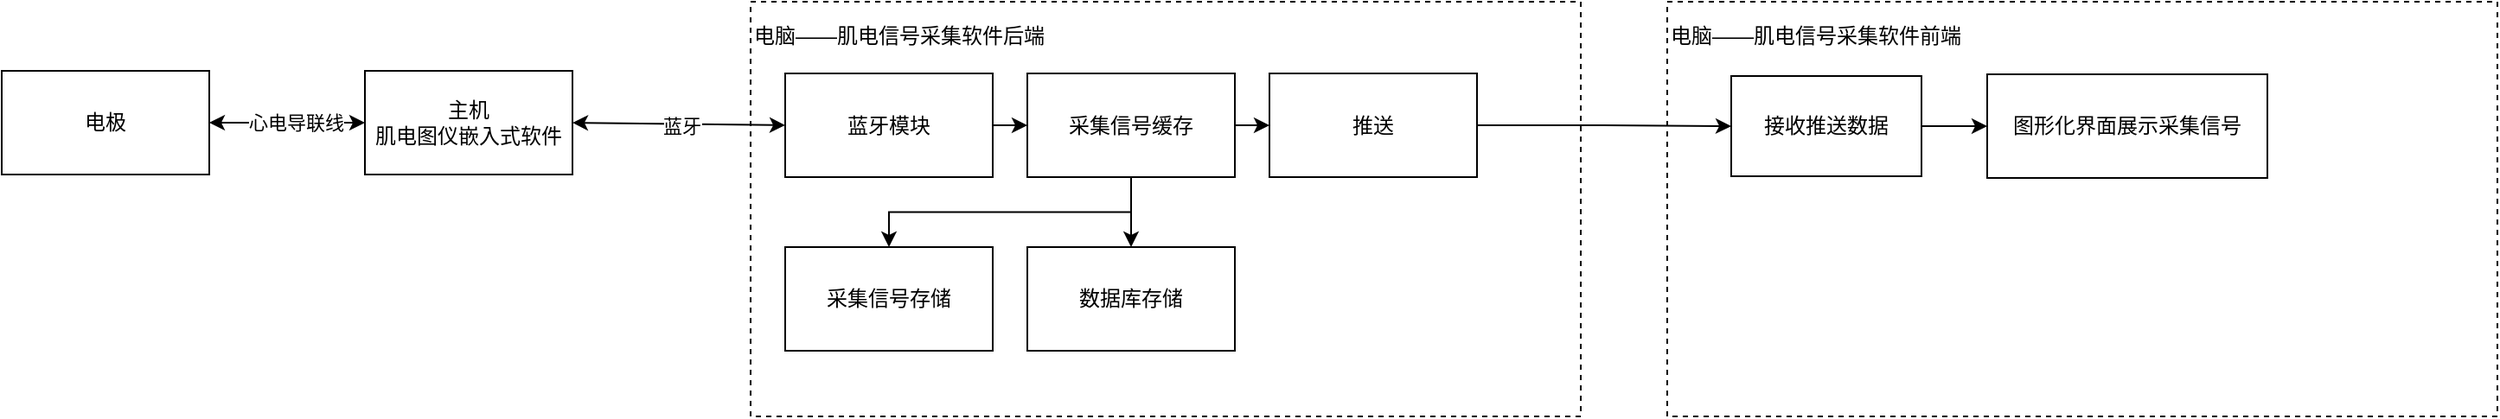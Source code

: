 <mxfile version="22.0.6" type="github">
  <diagram name="第 1 页" id="yHkT4WGrK9r3z9cLYN4Q">
    <mxGraphModel dx="2564" dy="825" grid="1" gridSize="10" guides="1" tooltips="1" connect="1" arrows="1" fold="1" page="1" pageScale="1" pageWidth="827" pageHeight="1169" math="0" shadow="0">
      <root>
        <mxCell id="0" />
        <mxCell id="1" parent="0" />
        <mxCell id="6DGAA9d4LwL_hDjaEFDB-1" value="&lt;div&gt;电极&lt;/div&gt;" style="rounded=0;whiteSpace=wrap;html=1;" parent="1" vertex="1">
          <mxGeometry x="-230" y="220" width="120" height="60" as="geometry" />
        </mxCell>
        <mxCell id="6DGAA9d4LwL_hDjaEFDB-2" value="&lt;div&gt;主机&lt;/div&gt;&lt;div&gt;肌电图仪嵌入式软件&lt;br&gt;&lt;/div&gt;" style="whiteSpace=wrap;html=1;rounded=0;" parent="1" vertex="1">
          <mxGeometry x="-20" y="220" width="120" height="60" as="geometry" />
        </mxCell>
        <mxCell id="6DGAA9d4LwL_hDjaEFDB-3" value="" style="endArrow=classic;startArrow=classic;html=1;rounded=0;entryX=0;entryY=0.5;entryDx=0;entryDy=0;exitX=1;exitY=0.5;exitDx=0;exitDy=0;" parent="1" source="6DGAA9d4LwL_hDjaEFDB-1" target="6DGAA9d4LwL_hDjaEFDB-2" edge="1">
          <mxGeometry width="50" height="50" relative="1" as="geometry">
            <mxPoint x="-30" y="495" as="sourcePoint" />
            <mxPoint x="20" y="445" as="targetPoint" />
          </mxGeometry>
        </mxCell>
        <mxCell id="6DGAA9d4LwL_hDjaEFDB-4" value="心电导联线" style="edgeLabel;html=1;align=center;verticalAlign=middle;resizable=0;points=[];" parent="6DGAA9d4LwL_hDjaEFDB-3" vertex="1" connectable="0">
          <mxGeometry x="0.16" y="1" relative="1" as="geometry">
            <mxPoint x="-2" y="1" as="offset" />
          </mxGeometry>
        </mxCell>
        <mxCell id="6DGAA9d4LwL_hDjaEFDB-5" value="&lt;div align=&quot;left&quot;&gt;电脑——肌电信号采集软件后端&lt;/div&gt;&lt;div align=&quot;left&quot;&gt;&lt;br&gt;&lt;/div&gt;&lt;div align=&quot;left&quot;&gt;&lt;br&gt;&lt;/div&gt;&lt;div align=&quot;left&quot;&gt;&lt;br&gt;&lt;/div&gt;&lt;div align=&quot;left&quot;&gt;&lt;br&gt;&lt;/div&gt;&lt;div align=&quot;left&quot;&gt;&lt;br&gt;&lt;/div&gt;&lt;div align=&quot;left&quot;&gt;&lt;br&gt;&lt;/div&gt;&lt;div align=&quot;left&quot;&gt;&lt;br&gt;&lt;/div&gt;&lt;div align=&quot;left&quot;&gt;&lt;br&gt;&lt;/div&gt;&lt;div align=&quot;left&quot;&gt;&lt;br&gt;&lt;/div&gt;&lt;div align=&quot;left&quot;&gt;&lt;br&gt;&lt;/div&gt;&lt;div align=&quot;left&quot;&gt;&lt;br&gt;&lt;/div&gt;&lt;div align=&quot;left&quot;&gt;&lt;br&gt;&lt;/div&gt;&lt;div align=&quot;left&quot;&gt;&lt;br&gt;&lt;/div&gt;&lt;div align=&quot;left&quot;&gt;&lt;br&gt;&lt;/div&gt;" style="whiteSpace=wrap;html=1;rounded=0;dashed=1;align=left;" parent="1" vertex="1">
          <mxGeometry x="203" y="180" width="480" height="240" as="geometry" />
        </mxCell>
        <mxCell id="6DGAA9d4LwL_hDjaEFDB-13" style="edgeStyle=orthogonalEdgeStyle;rounded=0;orthogonalLoop=1;jettySize=auto;html=1;exitX=1;exitY=0.5;exitDx=0;exitDy=0;entryX=0;entryY=0.5;entryDx=0;entryDy=0;" parent="1" source="6DGAA9d4LwL_hDjaEFDB-6" target="6DGAA9d4LwL_hDjaEFDB-7" edge="1">
          <mxGeometry relative="1" as="geometry" />
        </mxCell>
        <mxCell id="6DGAA9d4LwL_hDjaEFDB-6" value="蓝牙模块" style="rounded=0;whiteSpace=wrap;html=1;" parent="1" vertex="1">
          <mxGeometry x="223" y="221.5" width="120" height="60" as="geometry" />
        </mxCell>
        <mxCell id="6DGAA9d4LwL_hDjaEFDB-14" style="edgeStyle=orthogonalEdgeStyle;rounded=0;orthogonalLoop=1;jettySize=auto;html=1;exitX=1;exitY=0.5;exitDx=0;exitDy=0;entryX=0;entryY=0.5;entryDx=0;entryDy=0;" parent="1" source="6DGAA9d4LwL_hDjaEFDB-7" target="6DGAA9d4LwL_hDjaEFDB-10" edge="1">
          <mxGeometry relative="1" as="geometry" />
        </mxCell>
        <mxCell id="6DGAA9d4LwL_hDjaEFDB-15" style="edgeStyle=orthogonalEdgeStyle;rounded=0;orthogonalLoop=1;jettySize=auto;html=1;exitX=0.5;exitY=1;exitDx=0;exitDy=0;entryX=0.5;entryY=0;entryDx=0;entryDy=0;" parent="1" source="6DGAA9d4LwL_hDjaEFDB-7" target="6DGAA9d4LwL_hDjaEFDB-8" edge="1">
          <mxGeometry relative="1" as="geometry" />
        </mxCell>
        <mxCell id="6DGAA9d4LwL_hDjaEFDB-16" style="edgeStyle=orthogonalEdgeStyle;rounded=0;orthogonalLoop=1;jettySize=auto;html=1;exitX=0.5;exitY=1;exitDx=0;exitDy=0;entryX=0.5;entryY=0;entryDx=0;entryDy=0;" parent="1" source="6DGAA9d4LwL_hDjaEFDB-7" target="6DGAA9d4LwL_hDjaEFDB-9" edge="1">
          <mxGeometry relative="1" as="geometry" />
        </mxCell>
        <mxCell id="6DGAA9d4LwL_hDjaEFDB-7" value="采集信号缓存" style="rounded=0;whiteSpace=wrap;html=1;" parent="1" vertex="1">
          <mxGeometry x="363" y="221.5" width="120" height="60" as="geometry" />
        </mxCell>
        <mxCell id="6DGAA9d4LwL_hDjaEFDB-8" value="采集信号存储" style="rounded=0;whiteSpace=wrap;html=1;" parent="1" vertex="1">
          <mxGeometry x="223" y="322" width="120" height="60" as="geometry" />
        </mxCell>
        <mxCell id="6DGAA9d4LwL_hDjaEFDB-9" value="数据库存储" style="rounded=0;whiteSpace=wrap;html=1;" parent="1" vertex="1">
          <mxGeometry x="363" y="322" width="120" height="60" as="geometry" />
        </mxCell>
        <mxCell id="zDEN-PfOFrG2o0rvSzSN-16" style="edgeStyle=orthogonalEdgeStyle;rounded=0;orthogonalLoop=1;jettySize=auto;html=1;" edge="1" parent="1" source="6DGAA9d4LwL_hDjaEFDB-10" target="zDEN-PfOFrG2o0rvSzSN-1">
          <mxGeometry relative="1" as="geometry" />
        </mxCell>
        <mxCell id="6DGAA9d4LwL_hDjaEFDB-10" value="推送" style="rounded=0;whiteSpace=wrap;html=1;" parent="1" vertex="1">
          <mxGeometry x="503" y="221.5" width="120" height="60" as="geometry" />
        </mxCell>
        <mxCell id="6DGAA9d4LwL_hDjaEFDB-11" value="" style="endArrow=classic;startArrow=classic;html=1;rounded=0;entryX=0;entryY=0.5;entryDx=0;entryDy=0;exitX=1;exitY=0.5;exitDx=0;exitDy=0;" parent="1" source="6DGAA9d4LwL_hDjaEFDB-2" target="6DGAA9d4LwL_hDjaEFDB-6" edge="1">
          <mxGeometry width="50" height="50" relative="1" as="geometry">
            <mxPoint x="43" y="470" as="sourcePoint" />
            <mxPoint x="93" y="420" as="targetPoint" />
          </mxGeometry>
        </mxCell>
        <mxCell id="6DGAA9d4LwL_hDjaEFDB-12" value="蓝牙" style="edgeLabel;html=1;align=center;verticalAlign=middle;resizable=0;points=[];" parent="6DGAA9d4LwL_hDjaEFDB-11" vertex="1" connectable="0">
          <mxGeometry x="0.038" y="-1" relative="1" as="geometry">
            <mxPoint x="-1" as="offset" />
          </mxGeometry>
        </mxCell>
        <mxCell id="6DGAA9d4LwL_hDjaEFDB-17" value="&lt;div align=&quot;left&quot;&gt;电脑——肌电信号采集软件前端&lt;/div&gt;&lt;div align=&quot;left&quot;&gt;&lt;br&gt;&lt;/div&gt;&lt;div align=&quot;left&quot;&gt;&lt;br&gt;&lt;/div&gt;&lt;div align=&quot;left&quot;&gt;&lt;br&gt;&lt;/div&gt;&lt;div align=&quot;left&quot;&gt;&lt;br&gt;&lt;/div&gt;&lt;div align=&quot;left&quot;&gt;&lt;br&gt;&lt;/div&gt;&lt;div align=&quot;left&quot;&gt;&lt;br&gt;&lt;/div&gt;&lt;div align=&quot;left&quot;&gt;&lt;br&gt;&lt;/div&gt;&lt;div align=&quot;left&quot;&gt;&lt;br&gt;&lt;/div&gt;&lt;div align=&quot;left&quot;&gt;&lt;br&gt;&lt;/div&gt;&lt;div align=&quot;left&quot;&gt;&lt;br&gt;&lt;/div&gt;&lt;div align=&quot;left&quot;&gt;&lt;br&gt;&lt;/div&gt;&lt;div align=&quot;left&quot;&gt;&lt;br&gt;&lt;/div&gt;&lt;div align=&quot;left&quot;&gt;&lt;br&gt;&lt;/div&gt;&lt;div align=&quot;left&quot;&gt;&lt;br&gt;&lt;/div&gt;" style="whiteSpace=wrap;html=1;rounded=0;dashed=1;align=left;fillColor=none;" parent="1" vertex="1">
          <mxGeometry x="733" y="180" width="480" height="240" as="geometry" />
        </mxCell>
        <mxCell id="zDEN-PfOFrG2o0rvSzSN-8" style="edgeStyle=orthogonalEdgeStyle;rounded=0;orthogonalLoop=1;jettySize=auto;html=1;" edge="1" parent="1" source="zDEN-PfOFrG2o0rvSzSN-1" target="zDEN-PfOFrG2o0rvSzSN-7">
          <mxGeometry relative="1" as="geometry" />
        </mxCell>
        <mxCell id="zDEN-PfOFrG2o0rvSzSN-1" value="接收推送数据" style="rounded=0;whiteSpace=wrap;html=1;" vertex="1" parent="1">
          <mxGeometry x="770" y="223" width="110" height="58" as="geometry" />
        </mxCell>
        <mxCell id="zDEN-PfOFrG2o0rvSzSN-7" value="图形化界面展示采集信号" style="rounded=0;whiteSpace=wrap;html=1;" vertex="1" parent="1">
          <mxGeometry x="918" y="222" width="162" height="60" as="geometry" />
        </mxCell>
      </root>
    </mxGraphModel>
  </diagram>
</mxfile>
